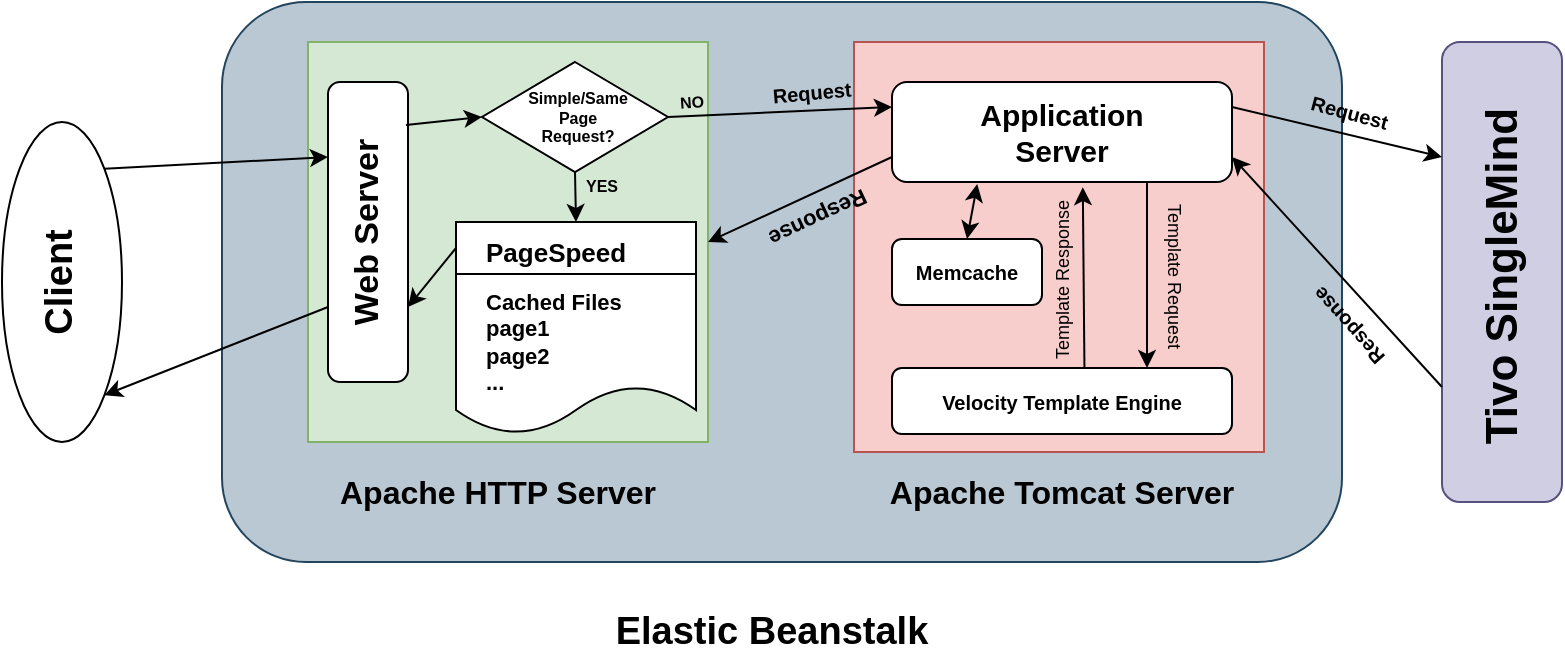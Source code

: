 <mxfile version="17.4.6" type="github">
  <diagram id="TZ3Jopzv4MDcGjsun3s_" name="Page-1">
    <mxGraphModel dx="1038" dy="489" grid="1" gridSize="10" guides="1" tooltips="1" connect="1" arrows="1" fold="1" page="1" pageScale="1" pageWidth="850" pageHeight="1100" math="0" shadow="0">
      <root>
        <mxCell id="0" />
        <mxCell id="1" parent="0" />
        <mxCell id="01e_sWIjCME4lq3OwlQB-1" value="" style="rounded=1;whiteSpace=wrap;html=1;fillColor=#bac8d3;strokeColor=#23445d;" vertex="1" parent="1">
          <mxGeometry x="150" y="100" width="560" height="280" as="geometry" />
        </mxCell>
        <mxCell id="01e_sWIjCME4lq3OwlQB-2" value="" style="ellipse;whiteSpace=wrap;html=1;" vertex="1" parent="1">
          <mxGeometry x="40" y="160" width="60" height="160" as="geometry" />
        </mxCell>
        <mxCell id="01e_sWIjCME4lq3OwlQB-3" value="" style="rounded=1;whiteSpace=wrap;html=1;fillColor=#d0cee2;strokeColor=#56517e;" vertex="1" parent="1">
          <mxGeometry x="760" y="120" width="60" height="230" as="geometry" />
        </mxCell>
        <mxCell id="01e_sWIjCME4lq3OwlQB-4" value="" style="whiteSpace=wrap;html=1;aspect=fixed;fillColor=#d5e8d4;strokeColor=#82b366;" vertex="1" parent="1">
          <mxGeometry x="193" y="120" width="200" height="200" as="geometry" />
        </mxCell>
        <mxCell id="01e_sWIjCME4lq3OwlQB-5" value="" style="whiteSpace=wrap;html=1;aspect=fixed;fillColor=#f8cecc;strokeColor=#b85450;" vertex="1" parent="1">
          <mxGeometry x="466" y="120" width="205" height="205" as="geometry" />
        </mxCell>
        <mxCell id="01e_sWIjCME4lq3OwlQB-6" value="Apache HTTP Server" style="text;html=1;strokeColor=none;fillColor=none;align=center;verticalAlign=middle;whiteSpace=wrap;rounded=0;fontStyle=1;fontSize=16;" vertex="1" parent="1">
          <mxGeometry x="193" y="330" width="190" height="30" as="geometry" />
        </mxCell>
        <mxCell id="01e_sWIjCME4lq3OwlQB-7" value="Apache Tomcat Server" style="text;html=1;strokeColor=none;fillColor=none;align=center;verticalAlign=middle;whiteSpace=wrap;rounded=0;fontStyle=1;fontSize=16;" vertex="1" parent="1">
          <mxGeometry x="475" y="330" width="190" height="30" as="geometry" />
        </mxCell>
        <mxCell id="01e_sWIjCME4lq3OwlQB-8" value="Elastic Beanstalk" style="text;html=1;strokeColor=none;fillColor=none;align=center;verticalAlign=middle;whiteSpace=wrap;rounded=0;fontStyle=1;fontSize=19;" vertex="1" parent="1">
          <mxGeometry x="330" y="400" width="190" height="30" as="geometry" />
        </mxCell>
        <mxCell id="01e_sWIjCME4lq3OwlQB-9" value="Client" style="text;html=1;strokeColor=none;fillColor=none;align=center;verticalAlign=middle;whiteSpace=wrap;rounded=0;fontSize=19;rotation=-90;fontStyle=1" vertex="1" parent="1">
          <mxGeometry x="39" y="225" width="60" height="30" as="geometry" />
        </mxCell>
        <mxCell id="01e_sWIjCME4lq3OwlQB-10" value="" style="rounded=1;whiteSpace=wrap;html=1;fontSize=19;" vertex="1" parent="1">
          <mxGeometry x="203" y="140" width="40" height="150" as="geometry" />
        </mxCell>
        <mxCell id="01e_sWIjCME4lq3OwlQB-11" value="" style="rounded=1;whiteSpace=wrap;html=1;fontSize=19;" vertex="1" parent="1">
          <mxGeometry x="485" y="140" width="170" height="50" as="geometry" />
        </mxCell>
        <mxCell id="01e_sWIjCME4lq3OwlQB-13" value="Web Server" style="text;html=1;strokeColor=none;fillColor=none;align=center;verticalAlign=middle;whiteSpace=wrap;rounded=0;fontSize=17;rotation=-90;fontStyle=1" vertex="1" parent="1">
          <mxGeometry x="173" y="200" width="100" height="30" as="geometry" />
        </mxCell>
        <mxCell id="01e_sWIjCME4lq3OwlQB-14" value="Application Server" style="text;html=1;strokeColor=none;fillColor=none;align=center;verticalAlign=middle;whiteSpace=wrap;rounded=0;fontSize=15;fontStyle=1" vertex="1" parent="1">
          <mxGeometry x="505" y="145" width="130" height="40" as="geometry" />
        </mxCell>
        <mxCell id="01e_sWIjCME4lq3OwlQB-16" value="Tivo SingleMind" style="text;html=1;strokeColor=none;fillColor=none;align=center;verticalAlign=middle;whiteSpace=wrap;rounded=0;fontSize=22;fontStyle=1;rotation=-90;" vertex="1" parent="1">
          <mxGeometry x="697.5" y="222.5" width="185" height="30" as="geometry" />
        </mxCell>
        <mxCell id="01e_sWIjCME4lq3OwlQB-17" value="" style="shape=document;whiteSpace=wrap;html=1;boundedLbl=1;fontSize=22;" vertex="1" parent="1">
          <mxGeometry x="267" y="236" width="120" height="80" as="geometry" />
        </mxCell>
        <mxCell id="01e_sWIjCME4lq3OwlQB-18" value="Cached Files&lt;br style=&quot;font-size: 11px;&quot;&gt;page1&lt;br style=&quot;font-size: 11px;&quot;&gt;page2&lt;br style=&quot;font-size: 11px;&quot;&gt;..." style="text;html=1;strokeColor=none;fillColor=none;align=left;verticalAlign=middle;whiteSpace=wrap;rounded=0;fontSize=11;fontStyle=1" vertex="1" parent="1">
          <mxGeometry x="280" y="240" width="80" height="60" as="geometry" />
        </mxCell>
        <mxCell id="01e_sWIjCME4lq3OwlQB-23" value="" style="rounded=0;whiteSpace=wrap;html=1;fontSize=10;" vertex="1" parent="1">
          <mxGeometry x="267" y="210" width="120" height="26" as="geometry" />
        </mxCell>
        <mxCell id="01e_sWIjCME4lq3OwlQB-19" value="PageSpeed" style="text;html=1;strokeColor=none;fillColor=none;align=left;verticalAlign=middle;whiteSpace=wrap;rounded=0;fontSize=13;fontStyle=1" vertex="1" parent="1">
          <mxGeometry x="280" y="210" width="77" height="30" as="geometry" />
        </mxCell>
        <mxCell id="01e_sWIjCME4lq3OwlQB-24" value="" style="rhombus;whiteSpace=wrap;html=1;fontSize=10;" vertex="1" parent="1">
          <mxGeometry x="280" y="130" width="93" height="55" as="geometry" />
        </mxCell>
        <mxCell id="01e_sWIjCME4lq3OwlQB-25" value="Simple/Same Page Request?" style="text;html=1;strokeColor=none;fillColor=none;align=center;verticalAlign=middle;whiteSpace=wrap;rounded=0;fontSize=8;fontStyle=1" vertex="1" parent="1">
          <mxGeometry x="303.5" y="142.5" width="48" height="30" as="geometry" />
        </mxCell>
        <mxCell id="01e_sWIjCME4lq3OwlQB-26" value="" style="endArrow=classic;html=1;rounded=0;fontSize=8;exitX=0.5;exitY=1;exitDx=0;exitDy=0;entryX=0.5;entryY=0;entryDx=0;entryDy=0;" edge="1" parent="1" source="01e_sWIjCME4lq3OwlQB-24" target="01e_sWIjCME4lq3OwlQB-23">
          <mxGeometry width="50" height="50" relative="1" as="geometry">
            <mxPoint x="400" y="230" as="sourcePoint" />
            <mxPoint x="450" y="180" as="targetPoint" />
          </mxGeometry>
        </mxCell>
        <mxCell id="01e_sWIjCME4lq3OwlQB-27" value="YES" style="text;html=1;strokeColor=none;fillColor=none;align=center;verticalAlign=middle;whiteSpace=wrap;rounded=0;fontSize=8;fontStyle=1" vertex="1" parent="1">
          <mxGeometry x="320" y="182" width="40" height="20" as="geometry" />
        </mxCell>
        <mxCell id="01e_sWIjCME4lq3OwlQB-28" value="" style="endArrow=classic;html=1;rounded=0;fontSize=8;entryX=1;entryY=0.75;entryDx=0;entryDy=0;exitX=0;exitY=0.5;exitDx=0;exitDy=0;" edge="1" parent="1" source="01e_sWIjCME4lq3OwlQB-23" target="01e_sWIjCME4lq3OwlQB-10">
          <mxGeometry width="50" height="50" relative="1" as="geometry">
            <mxPoint x="400" y="230" as="sourcePoint" />
            <mxPoint x="450" y="180" as="targetPoint" />
          </mxGeometry>
        </mxCell>
        <mxCell id="01e_sWIjCME4lq3OwlQB-29" value="" style="endArrow=classic;html=1;rounded=0;fontSize=8;exitX=0.975;exitY=0.143;exitDx=0;exitDy=0;exitPerimeter=0;entryX=0;entryY=0.5;entryDx=0;entryDy=0;" edge="1" parent="1" source="01e_sWIjCME4lq3OwlQB-10" target="01e_sWIjCME4lq3OwlQB-24">
          <mxGeometry width="50" height="50" relative="1" as="geometry">
            <mxPoint x="400" y="230" as="sourcePoint" />
            <mxPoint x="450" y="180" as="targetPoint" />
          </mxGeometry>
        </mxCell>
        <mxCell id="01e_sWIjCME4lq3OwlQB-30" value="" style="endArrow=classic;html=1;rounded=0;fontSize=8;entryX=0;entryY=0.25;entryDx=0;entryDy=0;exitX=1;exitY=0;exitDx=0;exitDy=0;" edge="1" parent="1" source="01e_sWIjCME4lq3OwlQB-2" target="01e_sWIjCME4lq3OwlQB-10">
          <mxGeometry width="50" height="50" relative="1" as="geometry">
            <mxPoint x="90" y="204" as="sourcePoint" />
            <mxPoint x="200" y="204" as="targetPoint" />
          </mxGeometry>
        </mxCell>
        <mxCell id="01e_sWIjCME4lq3OwlQB-31" value="" style="endArrow=classic;html=1;rounded=0;fontSize=8;entryX=1;entryY=1;entryDx=0;entryDy=0;exitX=0;exitY=0.75;exitDx=0;exitDy=0;" edge="1" parent="1" source="01e_sWIjCME4lq3OwlQB-10" target="01e_sWIjCME4lq3OwlQB-2">
          <mxGeometry width="50" height="50" relative="1" as="geometry">
            <mxPoint x="400" y="230" as="sourcePoint" />
            <mxPoint x="450" y="180" as="targetPoint" />
          </mxGeometry>
        </mxCell>
        <mxCell id="01e_sWIjCME4lq3OwlQB-32" value="" style="endArrow=classic;html=1;rounded=0;fontSize=8;exitX=1;exitY=0.5;exitDx=0;exitDy=0;entryX=0;entryY=0.25;entryDx=0;entryDy=0;" edge="1" parent="1" source="01e_sWIjCME4lq3OwlQB-24" target="01e_sWIjCME4lq3OwlQB-11">
          <mxGeometry width="50" height="50" relative="1" as="geometry">
            <mxPoint x="400" y="230" as="sourcePoint" />
            <mxPoint x="450" y="180" as="targetPoint" />
          </mxGeometry>
        </mxCell>
        <mxCell id="01e_sWIjCME4lq3OwlQB-33" value="" style="endArrow=classic;html=1;rounded=0;fontSize=8;entryX=0;entryY=0.25;entryDx=0;entryDy=0;exitX=1;exitY=0.25;exitDx=0;exitDy=0;" edge="1" parent="1" source="01e_sWIjCME4lq3OwlQB-11" target="01e_sWIjCME4lq3OwlQB-3">
          <mxGeometry width="50" height="50" relative="1" as="geometry">
            <mxPoint x="655" y="160" as="sourcePoint" />
            <mxPoint x="705" y="110" as="targetPoint" />
          </mxGeometry>
        </mxCell>
        <mxCell id="01e_sWIjCME4lq3OwlQB-34" value="" style="group" vertex="1" connectable="0" parent="1">
          <mxGeometry x="485" y="283" width="170" height="33" as="geometry" />
        </mxCell>
        <mxCell id="01e_sWIjCME4lq3OwlQB-12" value="" style="rounded=1;whiteSpace=wrap;html=1;fontSize=10;" vertex="1" parent="01e_sWIjCME4lq3OwlQB-34">
          <mxGeometry width="170" height="33" as="geometry" />
        </mxCell>
        <mxCell id="01e_sWIjCME4lq3OwlQB-15" value="Velocity Template Engine" style="text;html=1;strokeColor=none;fillColor=none;align=center;verticalAlign=middle;whiteSpace=wrap;rounded=0;fontSize=10;fontStyle=1" vertex="1" parent="01e_sWIjCME4lq3OwlQB-34">
          <mxGeometry y="10" width="170" height="13" as="geometry" />
        </mxCell>
        <mxCell id="01e_sWIjCME4lq3OwlQB-35" value="" style="group" vertex="1" connectable="0" parent="1">
          <mxGeometry x="485" y="218.5" width="135" height="33" as="geometry" />
        </mxCell>
        <mxCell id="01e_sWIjCME4lq3OwlQB-21" value="" style="rounded=1;whiteSpace=wrap;html=1;fontSize=10;" vertex="1" parent="01e_sWIjCME4lq3OwlQB-35">
          <mxGeometry width="75" height="33" as="geometry" />
        </mxCell>
        <mxCell id="01e_sWIjCME4lq3OwlQB-22" value="Memcache" style="text;html=1;strokeColor=none;fillColor=none;align=center;verticalAlign=middle;whiteSpace=wrap;rounded=0;fontSize=10;fontStyle=1" vertex="1" parent="01e_sWIjCME4lq3OwlQB-35">
          <mxGeometry y="10" width="75" height="13" as="geometry" />
        </mxCell>
        <mxCell id="01e_sWIjCME4lq3OwlQB-50" value="Template Response" style="text;html=1;strokeColor=none;fillColor=none;align=center;verticalAlign=middle;whiteSpace=wrap;rounded=0;fontSize=9;rotation=-90;fontStyle=0" vertex="1" parent="01e_sWIjCME4lq3OwlQB-35">
          <mxGeometry x="35" y="9" width="100" height="22.5" as="geometry" />
        </mxCell>
        <mxCell id="01e_sWIjCME4lq3OwlQB-38" value="" style="endArrow=classic;html=1;rounded=0;fontSize=8;exitX=0;exitY=0.75;exitDx=0;exitDy=0;entryX=1;entryY=0.75;entryDx=0;entryDy=0;" edge="1" parent="1" source="01e_sWIjCME4lq3OwlQB-3" target="01e_sWIjCME4lq3OwlQB-11">
          <mxGeometry width="50" height="50" relative="1" as="geometry">
            <mxPoint x="400" y="330" as="sourcePoint" />
            <mxPoint x="450" y="280" as="targetPoint" />
          </mxGeometry>
        </mxCell>
        <mxCell id="01e_sWIjCME4lq3OwlQB-39" value="" style="endArrow=classic;html=1;rounded=0;fontSize=8;exitX=0.75;exitY=1;exitDx=0;exitDy=0;entryX=0.75;entryY=0;entryDx=0;entryDy=0;" edge="1" parent="1" source="01e_sWIjCME4lq3OwlQB-11" target="01e_sWIjCME4lq3OwlQB-12">
          <mxGeometry width="50" height="50" relative="1" as="geometry">
            <mxPoint x="400" y="330" as="sourcePoint" />
            <mxPoint x="450" y="280" as="targetPoint" />
          </mxGeometry>
        </mxCell>
        <mxCell id="01e_sWIjCME4lq3OwlQB-41" value="" style="endArrow=classic;html=1;rounded=0;fontSize=8;exitX=0.566;exitY=0;exitDx=0;exitDy=0;exitPerimeter=0;entryX=0.58;entryY=1.19;entryDx=0;entryDy=0;entryPerimeter=0;" edge="1" parent="1" source="01e_sWIjCME4lq3OwlQB-12" target="01e_sWIjCME4lq3OwlQB-14">
          <mxGeometry width="50" height="50" relative="1" as="geometry">
            <mxPoint x="622.5" y="190" as="sourcePoint" />
            <mxPoint x="581" y="230" as="targetPoint" />
          </mxGeometry>
        </mxCell>
        <mxCell id="01e_sWIjCME4lq3OwlQB-42" value="" style="endArrow=classic;html=1;rounded=0;fontSize=8;entryX=1;entryY=0.5;entryDx=0;entryDy=0;exitX=0;exitY=0.75;exitDx=0;exitDy=0;" edge="1" parent="1" source="01e_sWIjCME4lq3OwlQB-11" target="01e_sWIjCME4lq3OwlQB-4">
          <mxGeometry width="50" height="50" relative="1" as="geometry">
            <mxPoint x="400" y="330" as="sourcePoint" />
            <mxPoint x="450" y="280" as="targetPoint" />
          </mxGeometry>
        </mxCell>
        <mxCell id="01e_sWIjCME4lq3OwlQB-43" value="NO" style="text;html=1;strokeColor=none;fillColor=none;align=center;verticalAlign=middle;whiteSpace=wrap;rounded=0;fontSize=8;fontStyle=1;rotation=-4;" vertex="1" parent="1">
          <mxGeometry x="365.35" y="144.99" width="40" height="10" as="geometry" />
        </mxCell>
        <mxCell id="01e_sWIjCME4lq3OwlQB-46" value="" style="endArrow=classic;startArrow=classic;html=1;rounded=0;fontSize=8;entryX=0.174;entryY=1.15;entryDx=0;entryDy=0;entryPerimeter=0;exitX=0.5;exitY=0;exitDx=0;exitDy=0;" edge="1" parent="1" source="01e_sWIjCME4lq3OwlQB-21" target="01e_sWIjCME4lq3OwlQB-14">
          <mxGeometry width="50" height="50" relative="1" as="geometry">
            <mxPoint x="400" y="250" as="sourcePoint" />
            <mxPoint x="450" y="200" as="targetPoint" />
          </mxGeometry>
        </mxCell>
        <mxCell id="01e_sWIjCME4lq3OwlQB-47" value="Request" style="text;html=1;strokeColor=none;fillColor=none;align=center;verticalAlign=middle;whiteSpace=wrap;rounded=0;fontSize=10;fontStyle=1;rotation=15;" vertex="1" parent="1">
          <mxGeometry x="684" y="145" width="60" height="19.99" as="geometry" />
        </mxCell>
        <mxCell id="01e_sWIjCME4lq3OwlQB-48" value="Response" style="text;html=1;strokeColor=none;fillColor=none;align=center;verticalAlign=middle;whiteSpace=wrap;rounded=0;fontSize=10;fontStyle=1;rotation=-132;" vertex="1" parent="1">
          <mxGeometry x="683" y="252" width="60" height="20" as="geometry" />
        </mxCell>
        <mxCell id="01e_sWIjCME4lq3OwlQB-49" value="Template Request" style="text;html=1;strokeColor=none;fillColor=none;align=center;verticalAlign=middle;whiteSpace=wrap;rounded=0;fontSize=9;rotation=90;fontStyle=0" vertex="1" parent="1">
          <mxGeometry x="576.25" y="226.25" width="100" height="22.5" as="geometry" />
        </mxCell>
        <mxCell id="01e_sWIjCME4lq3OwlQB-53" value="Response" style="text;html=1;strokeColor=none;fillColor=none;align=center;verticalAlign=middle;whiteSpace=wrap;rounded=0;fontSize=11;fontStyle=1;rotation=-205;" vertex="1" parent="1">
          <mxGeometry x="418" y="193" width="60" height="30" as="geometry" />
        </mxCell>
        <mxCell id="01e_sWIjCME4lq3OwlQB-54" value="Request" style="text;html=1;strokeColor=none;fillColor=none;align=center;verticalAlign=middle;whiteSpace=wrap;rounded=0;fontSize=10;fontStyle=1;rotation=-5;" vertex="1" parent="1">
          <mxGeometry x="415" y="135" width="60" height="19.99" as="geometry" />
        </mxCell>
      </root>
    </mxGraphModel>
  </diagram>
</mxfile>

